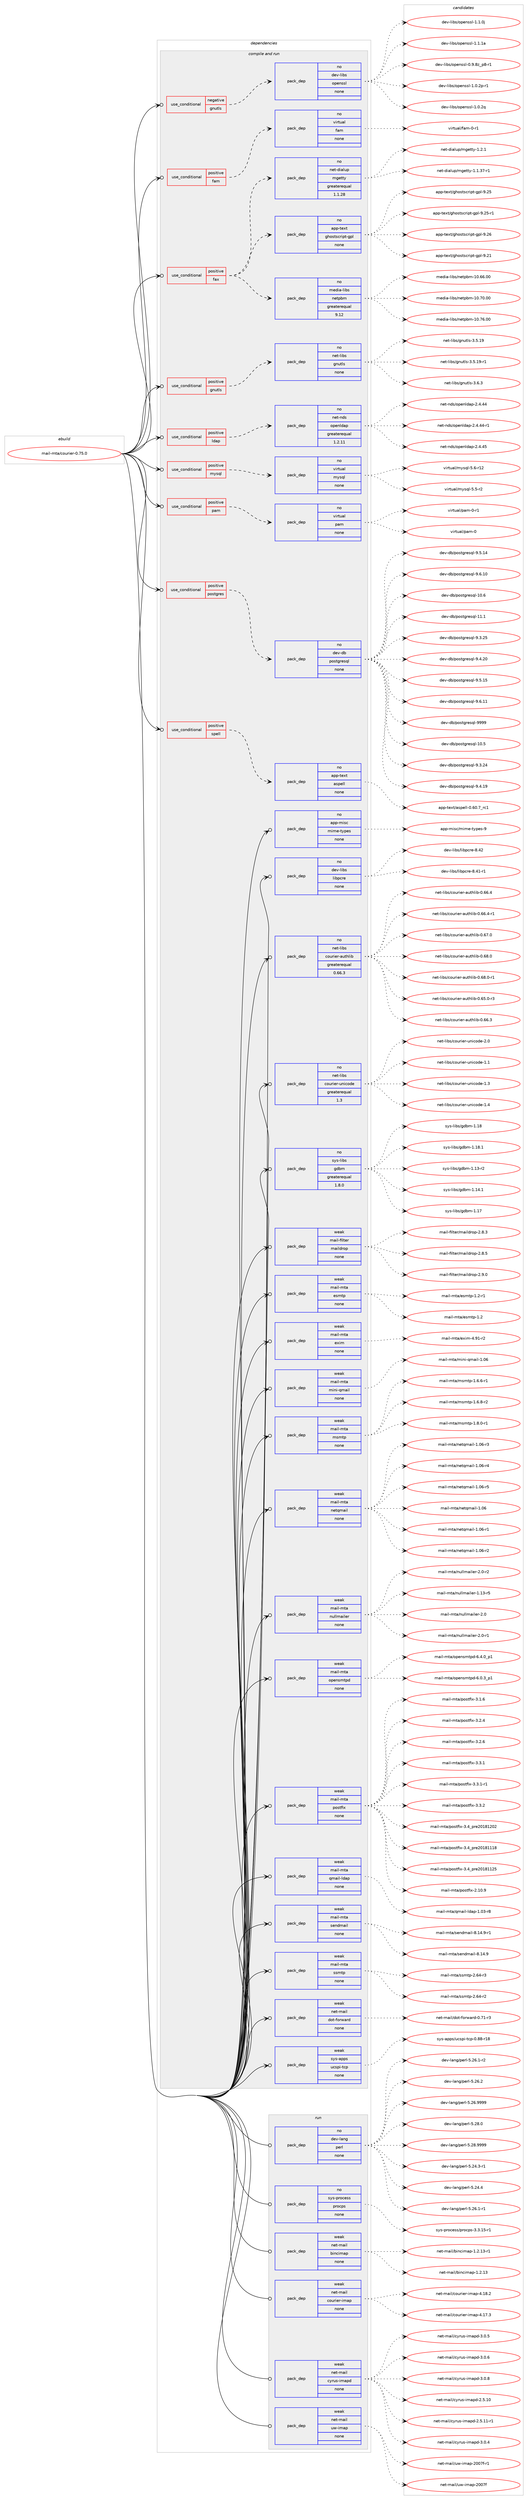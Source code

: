 digraph prolog {

# *************
# Graph options
# *************

newrank=true;
concentrate=true;
compound=true;
graph [rankdir=LR,fontname=Helvetica,fontsize=10,ranksep=1.5];#, ranksep=2.5, nodesep=0.2];
edge  [arrowhead=vee];
node  [fontname=Helvetica,fontsize=10];

# **********
# The ebuild
# **********

subgraph cluster_leftcol {
color=gray;
rank=same;
label=<<i>ebuild</i>>;
id [label="mail-mta/courier-0.75.0", color=red, width=4, href="../mail-mta/courier-0.75.0.svg"];
}

# ****************
# The dependencies
# ****************

subgraph cluster_midcol {
color=gray;
label=<<i>dependencies</i>>;
subgraph cluster_compile {
fillcolor="#eeeeee";
style=filled;
label=<<i>compile</i>>;
}
subgraph cluster_compileandrun {
fillcolor="#eeeeee";
style=filled;
label=<<i>compile and run</i>>;
subgraph cond380 {
dependency3087 [label=<<TABLE BORDER="0" CELLBORDER="1" CELLSPACING="0" CELLPADDING="4"><TR><TD ROWSPAN="3" CELLPADDING="10">use_conditional</TD></TR><TR><TD>negative</TD></TR><TR><TD>gnutls</TD></TR></TABLE>>, shape=none, color=red];
subgraph pack2605 {
dependency3088 [label=<<TABLE BORDER="0" CELLBORDER="1" CELLSPACING="0" CELLPADDING="4" WIDTH="220"><TR><TD ROWSPAN="6" CELLPADDING="30">pack_dep</TD></TR><TR><TD WIDTH="110">no</TD></TR><TR><TD>dev-libs</TD></TR><TR><TD>openssl</TD></TR><TR><TD>none</TD></TR><TR><TD></TD></TR></TABLE>>, shape=none, color=blue];
}
dependency3087:e -> dependency3088:w [weight=20,style="dashed",arrowhead="vee"];
}
id:e -> dependency3087:w [weight=20,style="solid",arrowhead="odotvee"];
subgraph cond381 {
dependency3089 [label=<<TABLE BORDER="0" CELLBORDER="1" CELLSPACING="0" CELLPADDING="4"><TR><TD ROWSPAN="3" CELLPADDING="10">use_conditional</TD></TR><TR><TD>positive</TD></TR><TR><TD>fam</TD></TR></TABLE>>, shape=none, color=red];
subgraph pack2606 {
dependency3090 [label=<<TABLE BORDER="0" CELLBORDER="1" CELLSPACING="0" CELLPADDING="4" WIDTH="220"><TR><TD ROWSPAN="6" CELLPADDING="30">pack_dep</TD></TR><TR><TD WIDTH="110">no</TD></TR><TR><TD>virtual</TD></TR><TR><TD>fam</TD></TR><TR><TD>none</TD></TR><TR><TD></TD></TR></TABLE>>, shape=none, color=blue];
}
dependency3089:e -> dependency3090:w [weight=20,style="dashed",arrowhead="vee"];
}
id:e -> dependency3089:w [weight=20,style="solid",arrowhead="odotvee"];
subgraph cond382 {
dependency3091 [label=<<TABLE BORDER="0" CELLBORDER="1" CELLSPACING="0" CELLPADDING="4"><TR><TD ROWSPAN="3" CELLPADDING="10">use_conditional</TD></TR><TR><TD>positive</TD></TR><TR><TD>fax</TD></TR></TABLE>>, shape=none, color=red];
subgraph pack2607 {
dependency3092 [label=<<TABLE BORDER="0" CELLBORDER="1" CELLSPACING="0" CELLPADDING="4" WIDTH="220"><TR><TD ROWSPAN="6" CELLPADDING="30">pack_dep</TD></TR><TR><TD WIDTH="110">no</TD></TR><TR><TD>media-libs</TD></TR><TR><TD>netpbm</TD></TR><TR><TD>greaterequal</TD></TR><TR><TD>9.12</TD></TR></TABLE>>, shape=none, color=blue];
}
dependency3091:e -> dependency3092:w [weight=20,style="dashed",arrowhead="vee"];
subgraph pack2608 {
dependency3093 [label=<<TABLE BORDER="0" CELLBORDER="1" CELLSPACING="0" CELLPADDING="4" WIDTH="220"><TR><TD ROWSPAN="6" CELLPADDING="30">pack_dep</TD></TR><TR><TD WIDTH="110">no</TD></TR><TR><TD>app-text</TD></TR><TR><TD>ghostscript-gpl</TD></TR><TR><TD>none</TD></TR><TR><TD></TD></TR></TABLE>>, shape=none, color=blue];
}
dependency3091:e -> dependency3093:w [weight=20,style="dashed",arrowhead="vee"];
subgraph pack2609 {
dependency3094 [label=<<TABLE BORDER="0" CELLBORDER="1" CELLSPACING="0" CELLPADDING="4" WIDTH="220"><TR><TD ROWSPAN="6" CELLPADDING="30">pack_dep</TD></TR><TR><TD WIDTH="110">no</TD></TR><TR><TD>net-dialup</TD></TR><TR><TD>mgetty</TD></TR><TR><TD>greaterequal</TD></TR><TR><TD>1.1.28</TD></TR></TABLE>>, shape=none, color=blue];
}
dependency3091:e -> dependency3094:w [weight=20,style="dashed",arrowhead="vee"];
}
id:e -> dependency3091:w [weight=20,style="solid",arrowhead="odotvee"];
subgraph cond383 {
dependency3095 [label=<<TABLE BORDER="0" CELLBORDER="1" CELLSPACING="0" CELLPADDING="4"><TR><TD ROWSPAN="3" CELLPADDING="10">use_conditional</TD></TR><TR><TD>positive</TD></TR><TR><TD>gnutls</TD></TR></TABLE>>, shape=none, color=red];
subgraph pack2610 {
dependency3096 [label=<<TABLE BORDER="0" CELLBORDER="1" CELLSPACING="0" CELLPADDING="4" WIDTH="220"><TR><TD ROWSPAN="6" CELLPADDING="30">pack_dep</TD></TR><TR><TD WIDTH="110">no</TD></TR><TR><TD>net-libs</TD></TR><TR><TD>gnutls</TD></TR><TR><TD>none</TD></TR><TR><TD></TD></TR></TABLE>>, shape=none, color=blue];
}
dependency3095:e -> dependency3096:w [weight=20,style="dashed",arrowhead="vee"];
}
id:e -> dependency3095:w [weight=20,style="solid",arrowhead="odotvee"];
subgraph cond384 {
dependency3097 [label=<<TABLE BORDER="0" CELLBORDER="1" CELLSPACING="0" CELLPADDING="4"><TR><TD ROWSPAN="3" CELLPADDING="10">use_conditional</TD></TR><TR><TD>positive</TD></TR><TR><TD>ldap</TD></TR></TABLE>>, shape=none, color=red];
subgraph pack2611 {
dependency3098 [label=<<TABLE BORDER="0" CELLBORDER="1" CELLSPACING="0" CELLPADDING="4" WIDTH="220"><TR><TD ROWSPAN="6" CELLPADDING="30">pack_dep</TD></TR><TR><TD WIDTH="110">no</TD></TR><TR><TD>net-nds</TD></TR><TR><TD>openldap</TD></TR><TR><TD>greaterequal</TD></TR><TR><TD>1.2.11</TD></TR></TABLE>>, shape=none, color=blue];
}
dependency3097:e -> dependency3098:w [weight=20,style="dashed",arrowhead="vee"];
}
id:e -> dependency3097:w [weight=20,style="solid",arrowhead="odotvee"];
subgraph cond385 {
dependency3099 [label=<<TABLE BORDER="0" CELLBORDER="1" CELLSPACING="0" CELLPADDING="4"><TR><TD ROWSPAN="3" CELLPADDING="10">use_conditional</TD></TR><TR><TD>positive</TD></TR><TR><TD>mysql</TD></TR></TABLE>>, shape=none, color=red];
subgraph pack2612 {
dependency3100 [label=<<TABLE BORDER="0" CELLBORDER="1" CELLSPACING="0" CELLPADDING="4" WIDTH="220"><TR><TD ROWSPAN="6" CELLPADDING="30">pack_dep</TD></TR><TR><TD WIDTH="110">no</TD></TR><TR><TD>virtual</TD></TR><TR><TD>mysql</TD></TR><TR><TD>none</TD></TR><TR><TD></TD></TR></TABLE>>, shape=none, color=blue];
}
dependency3099:e -> dependency3100:w [weight=20,style="dashed",arrowhead="vee"];
}
id:e -> dependency3099:w [weight=20,style="solid",arrowhead="odotvee"];
subgraph cond386 {
dependency3101 [label=<<TABLE BORDER="0" CELLBORDER="1" CELLSPACING="0" CELLPADDING="4"><TR><TD ROWSPAN="3" CELLPADDING="10">use_conditional</TD></TR><TR><TD>positive</TD></TR><TR><TD>pam</TD></TR></TABLE>>, shape=none, color=red];
subgraph pack2613 {
dependency3102 [label=<<TABLE BORDER="0" CELLBORDER="1" CELLSPACING="0" CELLPADDING="4" WIDTH="220"><TR><TD ROWSPAN="6" CELLPADDING="30">pack_dep</TD></TR><TR><TD WIDTH="110">no</TD></TR><TR><TD>virtual</TD></TR><TR><TD>pam</TD></TR><TR><TD>none</TD></TR><TR><TD></TD></TR></TABLE>>, shape=none, color=blue];
}
dependency3101:e -> dependency3102:w [weight=20,style="dashed",arrowhead="vee"];
}
id:e -> dependency3101:w [weight=20,style="solid",arrowhead="odotvee"];
subgraph cond387 {
dependency3103 [label=<<TABLE BORDER="0" CELLBORDER="1" CELLSPACING="0" CELLPADDING="4"><TR><TD ROWSPAN="3" CELLPADDING="10">use_conditional</TD></TR><TR><TD>positive</TD></TR><TR><TD>postgres</TD></TR></TABLE>>, shape=none, color=red];
subgraph pack2614 {
dependency3104 [label=<<TABLE BORDER="0" CELLBORDER="1" CELLSPACING="0" CELLPADDING="4" WIDTH="220"><TR><TD ROWSPAN="6" CELLPADDING="30">pack_dep</TD></TR><TR><TD WIDTH="110">no</TD></TR><TR><TD>dev-db</TD></TR><TR><TD>postgresql</TD></TR><TR><TD>none</TD></TR><TR><TD></TD></TR></TABLE>>, shape=none, color=blue];
}
dependency3103:e -> dependency3104:w [weight=20,style="dashed",arrowhead="vee"];
}
id:e -> dependency3103:w [weight=20,style="solid",arrowhead="odotvee"];
subgraph cond388 {
dependency3105 [label=<<TABLE BORDER="0" CELLBORDER="1" CELLSPACING="0" CELLPADDING="4"><TR><TD ROWSPAN="3" CELLPADDING="10">use_conditional</TD></TR><TR><TD>positive</TD></TR><TR><TD>spell</TD></TR></TABLE>>, shape=none, color=red];
subgraph pack2615 {
dependency3106 [label=<<TABLE BORDER="0" CELLBORDER="1" CELLSPACING="0" CELLPADDING="4" WIDTH="220"><TR><TD ROWSPAN="6" CELLPADDING="30">pack_dep</TD></TR><TR><TD WIDTH="110">no</TD></TR><TR><TD>app-text</TD></TR><TR><TD>aspell</TD></TR><TR><TD>none</TD></TR><TR><TD></TD></TR></TABLE>>, shape=none, color=blue];
}
dependency3105:e -> dependency3106:w [weight=20,style="dashed",arrowhead="vee"];
}
id:e -> dependency3105:w [weight=20,style="solid",arrowhead="odotvee"];
subgraph pack2616 {
dependency3107 [label=<<TABLE BORDER="0" CELLBORDER="1" CELLSPACING="0" CELLPADDING="4" WIDTH="220"><TR><TD ROWSPAN="6" CELLPADDING="30">pack_dep</TD></TR><TR><TD WIDTH="110">no</TD></TR><TR><TD>app-misc</TD></TR><TR><TD>mime-types</TD></TR><TR><TD>none</TD></TR><TR><TD></TD></TR></TABLE>>, shape=none, color=blue];
}
id:e -> dependency3107:w [weight=20,style="solid",arrowhead="odotvee"];
subgraph pack2617 {
dependency3108 [label=<<TABLE BORDER="0" CELLBORDER="1" CELLSPACING="0" CELLPADDING="4" WIDTH="220"><TR><TD ROWSPAN="6" CELLPADDING="30">pack_dep</TD></TR><TR><TD WIDTH="110">no</TD></TR><TR><TD>dev-libs</TD></TR><TR><TD>libpcre</TD></TR><TR><TD>none</TD></TR><TR><TD></TD></TR></TABLE>>, shape=none, color=blue];
}
id:e -> dependency3108:w [weight=20,style="solid",arrowhead="odotvee"];
subgraph pack2618 {
dependency3109 [label=<<TABLE BORDER="0" CELLBORDER="1" CELLSPACING="0" CELLPADDING="4" WIDTH="220"><TR><TD ROWSPAN="6" CELLPADDING="30">pack_dep</TD></TR><TR><TD WIDTH="110">no</TD></TR><TR><TD>net-libs</TD></TR><TR><TD>courier-authlib</TD></TR><TR><TD>greaterequal</TD></TR><TR><TD>0.66.3</TD></TR></TABLE>>, shape=none, color=blue];
}
id:e -> dependency3109:w [weight=20,style="solid",arrowhead="odotvee"];
subgraph pack2619 {
dependency3110 [label=<<TABLE BORDER="0" CELLBORDER="1" CELLSPACING="0" CELLPADDING="4" WIDTH="220"><TR><TD ROWSPAN="6" CELLPADDING="30">pack_dep</TD></TR><TR><TD WIDTH="110">no</TD></TR><TR><TD>net-libs</TD></TR><TR><TD>courier-unicode</TD></TR><TR><TD>greaterequal</TD></TR><TR><TD>1.3</TD></TR></TABLE>>, shape=none, color=blue];
}
id:e -> dependency3110:w [weight=20,style="solid",arrowhead="odotvee"];
subgraph pack2620 {
dependency3111 [label=<<TABLE BORDER="0" CELLBORDER="1" CELLSPACING="0" CELLPADDING="4" WIDTH="220"><TR><TD ROWSPAN="6" CELLPADDING="30">pack_dep</TD></TR><TR><TD WIDTH="110">no</TD></TR><TR><TD>sys-libs</TD></TR><TR><TD>gdbm</TD></TR><TR><TD>greaterequal</TD></TR><TR><TD>1.8.0</TD></TR></TABLE>>, shape=none, color=blue];
}
id:e -> dependency3111:w [weight=20,style="solid",arrowhead="odotvee"];
subgraph pack2621 {
dependency3112 [label=<<TABLE BORDER="0" CELLBORDER="1" CELLSPACING="0" CELLPADDING="4" WIDTH="220"><TR><TD ROWSPAN="6" CELLPADDING="30">pack_dep</TD></TR><TR><TD WIDTH="110">weak</TD></TR><TR><TD>mail-filter</TD></TR><TR><TD>maildrop</TD></TR><TR><TD>none</TD></TR><TR><TD></TD></TR></TABLE>>, shape=none, color=blue];
}
id:e -> dependency3112:w [weight=20,style="solid",arrowhead="odotvee"];
subgraph pack2622 {
dependency3113 [label=<<TABLE BORDER="0" CELLBORDER="1" CELLSPACING="0" CELLPADDING="4" WIDTH="220"><TR><TD ROWSPAN="6" CELLPADDING="30">pack_dep</TD></TR><TR><TD WIDTH="110">weak</TD></TR><TR><TD>mail-mta</TD></TR><TR><TD>esmtp</TD></TR><TR><TD>none</TD></TR><TR><TD></TD></TR></TABLE>>, shape=none, color=blue];
}
id:e -> dependency3113:w [weight=20,style="solid",arrowhead="odotvee"];
subgraph pack2623 {
dependency3114 [label=<<TABLE BORDER="0" CELLBORDER="1" CELLSPACING="0" CELLPADDING="4" WIDTH="220"><TR><TD ROWSPAN="6" CELLPADDING="30">pack_dep</TD></TR><TR><TD WIDTH="110">weak</TD></TR><TR><TD>mail-mta</TD></TR><TR><TD>exim</TD></TR><TR><TD>none</TD></TR><TR><TD></TD></TR></TABLE>>, shape=none, color=blue];
}
id:e -> dependency3114:w [weight=20,style="solid",arrowhead="odotvee"];
subgraph pack2624 {
dependency3115 [label=<<TABLE BORDER="0" CELLBORDER="1" CELLSPACING="0" CELLPADDING="4" WIDTH="220"><TR><TD ROWSPAN="6" CELLPADDING="30">pack_dep</TD></TR><TR><TD WIDTH="110">weak</TD></TR><TR><TD>mail-mta</TD></TR><TR><TD>mini-qmail</TD></TR><TR><TD>none</TD></TR><TR><TD></TD></TR></TABLE>>, shape=none, color=blue];
}
id:e -> dependency3115:w [weight=20,style="solid",arrowhead="odotvee"];
subgraph pack2625 {
dependency3116 [label=<<TABLE BORDER="0" CELLBORDER="1" CELLSPACING="0" CELLPADDING="4" WIDTH="220"><TR><TD ROWSPAN="6" CELLPADDING="30">pack_dep</TD></TR><TR><TD WIDTH="110">weak</TD></TR><TR><TD>mail-mta</TD></TR><TR><TD>msmtp</TD></TR><TR><TD>none</TD></TR><TR><TD></TD></TR></TABLE>>, shape=none, color=blue];
}
id:e -> dependency3116:w [weight=20,style="solid",arrowhead="odotvee"];
subgraph pack2626 {
dependency3117 [label=<<TABLE BORDER="0" CELLBORDER="1" CELLSPACING="0" CELLPADDING="4" WIDTH="220"><TR><TD ROWSPAN="6" CELLPADDING="30">pack_dep</TD></TR><TR><TD WIDTH="110">weak</TD></TR><TR><TD>mail-mta</TD></TR><TR><TD>netqmail</TD></TR><TR><TD>none</TD></TR><TR><TD></TD></TR></TABLE>>, shape=none, color=blue];
}
id:e -> dependency3117:w [weight=20,style="solid",arrowhead="odotvee"];
subgraph pack2627 {
dependency3118 [label=<<TABLE BORDER="0" CELLBORDER="1" CELLSPACING="0" CELLPADDING="4" WIDTH="220"><TR><TD ROWSPAN="6" CELLPADDING="30">pack_dep</TD></TR><TR><TD WIDTH="110">weak</TD></TR><TR><TD>mail-mta</TD></TR><TR><TD>nullmailer</TD></TR><TR><TD>none</TD></TR><TR><TD></TD></TR></TABLE>>, shape=none, color=blue];
}
id:e -> dependency3118:w [weight=20,style="solid",arrowhead="odotvee"];
subgraph pack2628 {
dependency3119 [label=<<TABLE BORDER="0" CELLBORDER="1" CELLSPACING="0" CELLPADDING="4" WIDTH="220"><TR><TD ROWSPAN="6" CELLPADDING="30">pack_dep</TD></TR><TR><TD WIDTH="110">weak</TD></TR><TR><TD>mail-mta</TD></TR><TR><TD>opensmtpd</TD></TR><TR><TD>none</TD></TR><TR><TD></TD></TR></TABLE>>, shape=none, color=blue];
}
id:e -> dependency3119:w [weight=20,style="solid",arrowhead="odotvee"];
subgraph pack2629 {
dependency3120 [label=<<TABLE BORDER="0" CELLBORDER="1" CELLSPACING="0" CELLPADDING="4" WIDTH="220"><TR><TD ROWSPAN="6" CELLPADDING="30">pack_dep</TD></TR><TR><TD WIDTH="110">weak</TD></TR><TR><TD>mail-mta</TD></TR><TR><TD>postfix</TD></TR><TR><TD>none</TD></TR><TR><TD></TD></TR></TABLE>>, shape=none, color=blue];
}
id:e -> dependency3120:w [weight=20,style="solid",arrowhead="odotvee"];
subgraph pack2630 {
dependency3121 [label=<<TABLE BORDER="0" CELLBORDER="1" CELLSPACING="0" CELLPADDING="4" WIDTH="220"><TR><TD ROWSPAN="6" CELLPADDING="30">pack_dep</TD></TR><TR><TD WIDTH="110">weak</TD></TR><TR><TD>mail-mta</TD></TR><TR><TD>qmail-ldap</TD></TR><TR><TD>none</TD></TR><TR><TD></TD></TR></TABLE>>, shape=none, color=blue];
}
id:e -> dependency3121:w [weight=20,style="solid",arrowhead="odotvee"];
subgraph pack2631 {
dependency3122 [label=<<TABLE BORDER="0" CELLBORDER="1" CELLSPACING="0" CELLPADDING="4" WIDTH="220"><TR><TD ROWSPAN="6" CELLPADDING="30">pack_dep</TD></TR><TR><TD WIDTH="110">weak</TD></TR><TR><TD>mail-mta</TD></TR><TR><TD>sendmail</TD></TR><TR><TD>none</TD></TR><TR><TD></TD></TR></TABLE>>, shape=none, color=blue];
}
id:e -> dependency3122:w [weight=20,style="solid",arrowhead="odotvee"];
subgraph pack2632 {
dependency3123 [label=<<TABLE BORDER="0" CELLBORDER="1" CELLSPACING="0" CELLPADDING="4" WIDTH="220"><TR><TD ROWSPAN="6" CELLPADDING="30">pack_dep</TD></TR><TR><TD WIDTH="110">weak</TD></TR><TR><TD>mail-mta</TD></TR><TR><TD>ssmtp</TD></TR><TR><TD>none</TD></TR><TR><TD></TD></TR></TABLE>>, shape=none, color=blue];
}
id:e -> dependency3123:w [weight=20,style="solid",arrowhead="odotvee"];
subgraph pack2633 {
dependency3124 [label=<<TABLE BORDER="0" CELLBORDER="1" CELLSPACING="0" CELLPADDING="4" WIDTH="220"><TR><TD ROWSPAN="6" CELLPADDING="30">pack_dep</TD></TR><TR><TD WIDTH="110">weak</TD></TR><TR><TD>net-mail</TD></TR><TR><TD>dot-forward</TD></TR><TR><TD>none</TD></TR><TR><TD></TD></TR></TABLE>>, shape=none, color=blue];
}
id:e -> dependency3124:w [weight=20,style="solid",arrowhead="odotvee"];
subgraph pack2634 {
dependency3125 [label=<<TABLE BORDER="0" CELLBORDER="1" CELLSPACING="0" CELLPADDING="4" WIDTH="220"><TR><TD ROWSPAN="6" CELLPADDING="30">pack_dep</TD></TR><TR><TD WIDTH="110">weak</TD></TR><TR><TD>sys-apps</TD></TR><TR><TD>ucspi-tcp</TD></TR><TR><TD>none</TD></TR><TR><TD></TD></TR></TABLE>>, shape=none, color=blue];
}
id:e -> dependency3125:w [weight=20,style="solid",arrowhead="odotvee"];
}
subgraph cluster_run {
fillcolor="#eeeeee";
style=filled;
label=<<i>run</i>>;
subgraph pack2635 {
dependency3126 [label=<<TABLE BORDER="0" CELLBORDER="1" CELLSPACING="0" CELLPADDING="4" WIDTH="220"><TR><TD ROWSPAN="6" CELLPADDING="30">pack_dep</TD></TR><TR><TD WIDTH="110">no</TD></TR><TR><TD>dev-lang</TD></TR><TR><TD>perl</TD></TR><TR><TD>none</TD></TR><TR><TD></TD></TR></TABLE>>, shape=none, color=blue];
}
id:e -> dependency3126:w [weight=20,style="solid",arrowhead="odot"];
subgraph pack2636 {
dependency3127 [label=<<TABLE BORDER="0" CELLBORDER="1" CELLSPACING="0" CELLPADDING="4" WIDTH="220"><TR><TD ROWSPAN="6" CELLPADDING="30">pack_dep</TD></TR><TR><TD WIDTH="110">no</TD></TR><TR><TD>sys-process</TD></TR><TR><TD>procps</TD></TR><TR><TD>none</TD></TR><TR><TD></TD></TR></TABLE>>, shape=none, color=blue];
}
id:e -> dependency3127:w [weight=20,style="solid",arrowhead="odot"];
subgraph pack2637 {
dependency3128 [label=<<TABLE BORDER="0" CELLBORDER="1" CELLSPACING="0" CELLPADDING="4" WIDTH="220"><TR><TD ROWSPAN="6" CELLPADDING="30">pack_dep</TD></TR><TR><TD WIDTH="110">weak</TD></TR><TR><TD>net-mail</TD></TR><TR><TD>bincimap</TD></TR><TR><TD>none</TD></TR><TR><TD></TD></TR></TABLE>>, shape=none, color=blue];
}
id:e -> dependency3128:w [weight=20,style="solid",arrowhead="odot"];
subgraph pack2638 {
dependency3129 [label=<<TABLE BORDER="0" CELLBORDER="1" CELLSPACING="0" CELLPADDING="4" WIDTH="220"><TR><TD ROWSPAN="6" CELLPADDING="30">pack_dep</TD></TR><TR><TD WIDTH="110">weak</TD></TR><TR><TD>net-mail</TD></TR><TR><TD>courier-imap</TD></TR><TR><TD>none</TD></TR><TR><TD></TD></TR></TABLE>>, shape=none, color=blue];
}
id:e -> dependency3129:w [weight=20,style="solid",arrowhead="odot"];
subgraph pack2639 {
dependency3130 [label=<<TABLE BORDER="0" CELLBORDER="1" CELLSPACING="0" CELLPADDING="4" WIDTH="220"><TR><TD ROWSPAN="6" CELLPADDING="30">pack_dep</TD></TR><TR><TD WIDTH="110">weak</TD></TR><TR><TD>net-mail</TD></TR><TR><TD>cyrus-imapd</TD></TR><TR><TD>none</TD></TR><TR><TD></TD></TR></TABLE>>, shape=none, color=blue];
}
id:e -> dependency3130:w [weight=20,style="solid",arrowhead="odot"];
subgraph pack2640 {
dependency3131 [label=<<TABLE BORDER="0" CELLBORDER="1" CELLSPACING="0" CELLPADDING="4" WIDTH="220"><TR><TD ROWSPAN="6" CELLPADDING="30">pack_dep</TD></TR><TR><TD WIDTH="110">weak</TD></TR><TR><TD>net-mail</TD></TR><TR><TD>uw-imap</TD></TR><TR><TD>none</TD></TR><TR><TD></TD></TR></TABLE>>, shape=none, color=blue];
}
id:e -> dependency3131:w [weight=20,style="solid",arrowhead="odot"];
}
}

# **************
# The candidates
# **************

subgraph cluster_choices {
rank=same;
color=gray;
label=<<i>candidates</i>>;

subgraph choice2605 {
color=black;
nodesep=1;
choice10010111845108105981154711111210111011511510845484657465612295112564511449 [label="dev-libs/openssl-0.9.8z_p8-r1", color=red, width=4,href="../dev-libs/openssl-0.9.8z_p8-r1.svg"];
choice1001011184510810598115471111121011101151151084549464846501124511449 [label="dev-libs/openssl-1.0.2p-r1", color=red, width=4,href="../dev-libs/openssl-1.0.2p-r1.svg"];
choice100101118451081059811547111112101110115115108454946484650113 [label="dev-libs/openssl-1.0.2q", color=red, width=4,href="../dev-libs/openssl-1.0.2q.svg"];
choice100101118451081059811547111112101110115115108454946494648106 [label="dev-libs/openssl-1.1.0j", color=red, width=4,href="../dev-libs/openssl-1.1.0j.svg"];
choice10010111845108105981154711111210111011511510845494649464997 [label="dev-libs/openssl-1.1.1a", color=red, width=4,href="../dev-libs/openssl-1.1.1a.svg"];
dependency3088:e -> choice10010111845108105981154711111210111011511510845484657465612295112564511449:w [style=dotted,weight="100"];
dependency3088:e -> choice1001011184510810598115471111121011101151151084549464846501124511449:w [style=dotted,weight="100"];
dependency3088:e -> choice100101118451081059811547111112101110115115108454946484650113:w [style=dotted,weight="100"];
dependency3088:e -> choice100101118451081059811547111112101110115115108454946494648106:w [style=dotted,weight="100"];
dependency3088:e -> choice10010111845108105981154711111210111011511510845494649464997:w [style=dotted,weight="100"];
}
subgraph choice2606 {
color=black;
nodesep=1;
choice11810511411611797108471029710945484511449 [label="virtual/fam-0-r1", color=red, width=4,href="../virtual/fam-0-r1.svg"];
dependency3090:e -> choice11810511411611797108471029710945484511449:w [style=dotted,weight="100"];
}
subgraph choice2607 {
color=black;
nodesep=1;
choice1091011001059745108105981154711010111611298109454948465454464848 [label="media-libs/netpbm-10.66.00", color=red, width=4,href="../media-libs/netpbm-10.66.00.svg"];
choice1091011001059745108105981154711010111611298109454948465548464848 [label="media-libs/netpbm-10.70.00", color=red, width=4,href="../media-libs/netpbm-10.70.00.svg"];
choice1091011001059745108105981154711010111611298109454948465554464848 [label="media-libs/netpbm-10.76.00", color=red, width=4,href="../media-libs/netpbm-10.76.00.svg"];
dependency3092:e -> choice1091011001059745108105981154711010111611298109454948465454464848:w [style=dotted,weight="100"];
dependency3092:e -> choice1091011001059745108105981154711010111611298109454948465548464848:w [style=dotted,weight="100"];
dependency3092:e -> choice1091011001059745108105981154711010111611298109454948465554464848:w [style=dotted,weight="100"];
}
subgraph choice2608 {
color=black;
nodesep=1;
choice97112112451161011201164710310411111511611599114105112116451031121084557465049 [label="app-text/ghostscript-gpl-9.21", color=red, width=4,href="../app-text/ghostscript-gpl-9.21.svg"];
choice97112112451161011201164710310411111511611599114105112116451031121084557465053 [label="app-text/ghostscript-gpl-9.25", color=red, width=4,href="../app-text/ghostscript-gpl-9.25.svg"];
choice971121124511610112011647103104111115116115991141051121164510311210845574650534511449 [label="app-text/ghostscript-gpl-9.25-r1", color=red, width=4,href="../app-text/ghostscript-gpl-9.25-r1.svg"];
choice97112112451161011201164710310411111511611599114105112116451031121084557465054 [label="app-text/ghostscript-gpl-9.26", color=red, width=4,href="../app-text/ghostscript-gpl-9.26.svg"];
dependency3093:e -> choice97112112451161011201164710310411111511611599114105112116451031121084557465049:w [style=dotted,weight="100"];
dependency3093:e -> choice97112112451161011201164710310411111511611599114105112116451031121084557465053:w [style=dotted,weight="100"];
dependency3093:e -> choice971121124511610112011647103104111115116115991141051121164510311210845574650534511449:w [style=dotted,weight="100"];
dependency3093:e -> choice97112112451161011201164710310411111511611599114105112116451031121084557465054:w [style=dotted,weight="100"];
}
subgraph choice2609 {
color=black;
nodesep=1;
choice110101116451001059710811711247109103101116116121454946494651554511449 [label="net-dialup/mgetty-1.1.37-r1", color=red, width=4,href="../net-dialup/mgetty-1.1.37-r1.svg"];
choice110101116451001059710811711247109103101116116121454946504649 [label="net-dialup/mgetty-1.2.1", color=red, width=4,href="../net-dialup/mgetty-1.2.1.svg"];
dependency3094:e -> choice110101116451001059710811711247109103101116116121454946494651554511449:w [style=dotted,weight="100"];
dependency3094:e -> choice110101116451001059710811711247109103101116116121454946504649:w [style=dotted,weight="100"];
}
subgraph choice2610 {
color=black;
nodesep=1;
choice11010111645108105981154710311011711610811545514653464957 [label="net-libs/gnutls-3.5.19", color=red, width=4,href="../net-libs/gnutls-3.5.19.svg"];
choice110101116451081059811547103110117116108115455146534649574511449 [label="net-libs/gnutls-3.5.19-r1", color=red, width=4,href="../net-libs/gnutls-3.5.19-r1.svg"];
choice110101116451081059811547103110117116108115455146544651 [label="net-libs/gnutls-3.6.3", color=red, width=4,href="../net-libs/gnutls-3.6.3.svg"];
dependency3096:e -> choice11010111645108105981154710311011711610811545514653464957:w [style=dotted,weight="100"];
dependency3096:e -> choice110101116451081059811547103110117116108115455146534649574511449:w [style=dotted,weight="100"];
dependency3096:e -> choice110101116451081059811547103110117116108115455146544651:w [style=dotted,weight="100"];
}
subgraph choice2611 {
color=black;
nodesep=1;
choice11010111645110100115471111121011101081009711245504652465252 [label="net-nds/openldap-2.4.44", color=red, width=4,href="../net-nds/openldap-2.4.44.svg"];
choice110101116451101001154711111210111010810097112455046524652524511449 [label="net-nds/openldap-2.4.44-r1", color=red, width=4,href="../net-nds/openldap-2.4.44-r1.svg"];
choice11010111645110100115471111121011101081009711245504652465253 [label="net-nds/openldap-2.4.45", color=red, width=4,href="../net-nds/openldap-2.4.45.svg"];
dependency3098:e -> choice11010111645110100115471111121011101081009711245504652465252:w [style=dotted,weight="100"];
dependency3098:e -> choice110101116451101001154711111210111010810097112455046524652524511449:w [style=dotted,weight="100"];
dependency3098:e -> choice11010111645110100115471111121011101081009711245504652465253:w [style=dotted,weight="100"];
}
subgraph choice2612 {
color=black;
nodesep=1;
choice1181051141161179710847109121115113108455346534511450 [label="virtual/mysql-5.5-r2", color=red, width=4,href="../virtual/mysql-5.5-r2.svg"];
choice118105114116117971084710912111511310845534654451144950 [label="virtual/mysql-5.6-r12", color=red, width=4,href="../virtual/mysql-5.6-r12.svg"];
dependency3100:e -> choice1181051141161179710847109121115113108455346534511450:w [style=dotted,weight="100"];
dependency3100:e -> choice118105114116117971084710912111511310845534654451144950:w [style=dotted,weight="100"];
}
subgraph choice2613 {
color=black;
nodesep=1;
choice1181051141161179710847112971094548 [label="virtual/pam-0", color=red, width=4,href="../virtual/pam-0.svg"];
choice11810511411611797108471129710945484511449 [label="virtual/pam-0-r1", color=red, width=4,href="../virtual/pam-0-r1.svg"];
dependency3102:e -> choice1181051141161179710847112971094548:w [style=dotted,weight="100"];
dependency3102:e -> choice11810511411611797108471129710945484511449:w [style=dotted,weight="100"];
}
subgraph choice2614 {
color=black;
nodesep=1;
choice1001011184510098471121111151161031141011151131084549484653 [label="dev-db/postgresql-10.5", color=red, width=4,href="../dev-db/postgresql-10.5.svg"];
choice10010111845100984711211111511610311410111511310845574651465052 [label="dev-db/postgresql-9.3.24", color=red, width=4,href="../dev-db/postgresql-9.3.24.svg"];
choice10010111845100984711211111511610311410111511310845574652464957 [label="dev-db/postgresql-9.4.19", color=red, width=4,href="../dev-db/postgresql-9.4.19.svg"];
choice10010111845100984711211111511610311410111511310845574653464952 [label="dev-db/postgresql-9.5.14", color=red, width=4,href="../dev-db/postgresql-9.5.14.svg"];
choice10010111845100984711211111511610311410111511310845574654464948 [label="dev-db/postgresql-9.6.10", color=red, width=4,href="../dev-db/postgresql-9.6.10.svg"];
choice1001011184510098471121111151161031141011151131084549484654 [label="dev-db/postgresql-10.6", color=red, width=4,href="../dev-db/postgresql-10.6.svg"];
choice1001011184510098471121111151161031141011151131084549494649 [label="dev-db/postgresql-11.1", color=red, width=4,href="../dev-db/postgresql-11.1.svg"];
choice10010111845100984711211111511610311410111511310845574651465053 [label="dev-db/postgresql-9.3.25", color=red, width=4,href="../dev-db/postgresql-9.3.25.svg"];
choice10010111845100984711211111511610311410111511310845574652465048 [label="dev-db/postgresql-9.4.20", color=red, width=4,href="../dev-db/postgresql-9.4.20.svg"];
choice10010111845100984711211111511610311410111511310845574653464953 [label="dev-db/postgresql-9.5.15", color=red, width=4,href="../dev-db/postgresql-9.5.15.svg"];
choice10010111845100984711211111511610311410111511310845574654464949 [label="dev-db/postgresql-9.6.11", color=red, width=4,href="../dev-db/postgresql-9.6.11.svg"];
choice1001011184510098471121111151161031141011151131084557575757 [label="dev-db/postgresql-9999", color=red, width=4,href="../dev-db/postgresql-9999.svg"];
dependency3104:e -> choice1001011184510098471121111151161031141011151131084549484653:w [style=dotted,weight="100"];
dependency3104:e -> choice10010111845100984711211111511610311410111511310845574651465052:w [style=dotted,weight="100"];
dependency3104:e -> choice10010111845100984711211111511610311410111511310845574652464957:w [style=dotted,weight="100"];
dependency3104:e -> choice10010111845100984711211111511610311410111511310845574653464952:w [style=dotted,weight="100"];
dependency3104:e -> choice10010111845100984711211111511610311410111511310845574654464948:w [style=dotted,weight="100"];
dependency3104:e -> choice1001011184510098471121111151161031141011151131084549484654:w [style=dotted,weight="100"];
dependency3104:e -> choice1001011184510098471121111151161031141011151131084549494649:w [style=dotted,weight="100"];
dependency3104:e -> choice10010111845100984711211111511610311410111511310845574651465053:w [style=dotted,weight="100"];
dependency3104:e -> choice10010111845100984711211111511610311410111511310845574652465048:w [style=dotted,weight="100"];
dependency3104:e -> choice10010111845100984711211111511610311410111511310845574653464953:w [style=dotted,weight="100"];
dependency3104:e -> choice10010111845100984711211111511610311410111511310845574654464949:w [style=dotted,weight="100"];
dependency3104:e -> choice1001011184510098471121111151161031141011151131084557575757:w [style=dotted,weight="100"];
}
subgraph choice2615 {
color=black;
nodesep=1;
choice9711211245116101120116479711511210110810845484654484655951149949 [label="app-text/aspell-0.60.7_rc1", color=red, width=4,href="../app-text/aspell-0.60.7_rc1.svg"];
dependency3106:e -> choice9711211245116101120116479711511210110810845484654484655951149949:w [style=dotted,weight="100"];
}
subgraph choice2616 {
color=black;
nodesep=1;
choice97112112451091051159947109105109101451161211121011154557 [label="app-misc/mime-types-9", color=red, width=4,href="../app-misc/mime-types-9.svg"];
dependency3107:e -> choice97112112451091051159947109105109101451161211121011154557:w [style=dotted,weight="100"];
}
subgraph choice2617 {
color=black;
nodesep=1;
choice100101118451081059811547108105981129911410145564652494511449 [label="dev-libs/libpcre-8.41-r1", color=red, width=4,href="../dev-libs/libpcre-8.41-r1.svg"];
choice10010111845108105981154710810598112991141014556465250 [label="dev-libs/libpcre-8.42", color=red, width=4,href="../dev-libs/libpcre-8.42.svg"];
dependency3108:e -> choice100101118451081059811547108105981129911410145564652494511449:w [style=dotted,weight="100"];
dependency3108:e -> choice10010111845108105981154710810598112991141014556465250:w [style=dotted,weight="100"];
}
subgraph choice2618 {
color=black;
nodesep=1;
choice11010111645108105981154799111117114105101114459711711610410810598454846545346484511451 [label="net-libs/courier-authlib-0.65.0-r3", color=red, width=4,href="../net-libs/courier-authlib-0.65.0-r3.svg"];
choice1101011164510810598115479911111711410510111445971171161041081059845484654544651 [label="net-libs/courier-authlib-0.66.3", color=red, width=4,href="../net-libs/courier-authlib-0.66.3.svg"];
choice1101011164510810598115479911111711410510111445971171161041081059845484654544652 [label="net-libs/courier-authlib-0.66.4", color=red, width=4,href="../net-libs/courier-authlib-0.66.4.svg"];
choice11010111645108105981154799111117114105101114459711711610410810598454846545446524511449 [label="net-libs/courier-authlib-0.66.4-r1", color=red, width=4,href="../net-libs/courier-authlib-0.66.4-r1.svg"];
choice1101011164510810598115479911111711410510111445971171161041081059845484654554648 [label="net-libs/courier-authlib-0.67.0", color=red, width=4,href="../net-libs/courier-authlib-0.67.0.svg"];
choice1101011164510810598115479911111711410510111445971171161041081059845484654564648 [label="net-libs/courier-authlib-0.68.0", color=red, width=4,href="../net-libs/courier-authlib-0.68.0.svg"];
choice11010111645108105981154799111117114105101114459711711610410810598454846545646484511449 [label="net-libs/courier-authlib-0.68.0-r1", color=red, width=4,href="../net-libs/courier-authlib-0.68.0-r1.svg"];
dependency3109:e -> choice11010111645108105981154799111117114105101114459711711610410810598454846545346484511451:w [style=dotted,weight="100"];
dependency3109:e -> choice1101011164510810598115479911111711410510111445971171161041081059845484654544651:w [style=dotted,weight="100"];
dependency3109:e -> choice1101011164510810598115479911111711410510111445971171161041081059845484654544652:w [style=dotted,weight="100"];
dependency3109:e -> choice11010111645108105981154799111117114105101114459711711610410810598454846545446524511449:w [style=dotted,weight="100"];
dependency3109:e -> choice1101011164510810598115479911111711410510111445971171161041081059845484654554648:w [style=dotted,weight="100"];
dependency3109:e -> choice1101011164510810598115479911111711410510111445971171161041081059845484654564648:w [style=dotted,weight="100"];
dependency3109:e -> choice11010111645108105981154799111117114105101114459711711610410810598454846545646484511449:w [style=dotted,weight="100"];
}
subgraph choice2619 {
color=black;
nodesep=1;
choice11010111645108105981154799111117114105101114451171101059911110010145494649 [label="net-libs/courier-unicode-1.1", color=red, width=4,href="../net-libs/courier-unicode-1.1.svg"];
choice11010111645108105981154799111117114105101114451171101059911110010145494651 [label="net-libs/courier-unicode-1.3", color=red, width=4,href="../net-libs/courier-unicode-1.3.svg"];
choice11010111645108105981154799111117114105101114451171101059911110010145494652 [label="net-libs/courier-unicode-1.4", color=red, width=4,href="../net-libs/courier-unicode-1.4.svg"];
choice11010111645108105981154799111117114105101114451171101059911110010145504648 [label="net-libs/courier-unicode-2.0", color=red, width=4,href="../net-libs/courier-unicode-2.0.svg"];
dependency3110:e -> choice11010111645108105981154799111117114105101114451171101059911110010145494649:w [style=dotted,weight="100"];
dependency3110:e -> choice11010111645108105981154799111117114105101114451171101059911110010145494651:w [style=dotted,weight="100"];
dependency3110:e -> choice11010111645108105981154799111117114105101114451171101059911110010145494652:w [style=dotted,weight="100"];
dependency3110:e -> choice11010111645108105981154799111117114105101114451171101059911110010145504648:w [style=dotted,weight="100"];
}
subgraph choice2620 {
color=black;
nodesep=1;
choice1151211154510810598115471031009810945494649514511450 [label="sys-libs/gdbm-1.13-r2", color=red, width=4,href="../sys-libs/gdbm-1.13-r2.svg"];
choice1151211154510810598115471031009810945494649524649 [label="sys-libs/gdbm-1.14.1", color=red, width=4,href="../sys-libs/gdbm-1.14.1.svg"];
choice115121115451081059811547103100981094549464955 [label="sys-libs/gdbm-1.17", color=red, width=4,href="../sys-libs/gdbm-1.17.svg"];
choice115121115451081059811547103100981094549464956 [label="sys-libs/gdbm-1.18", color=red, width=4,href="../sys-libs/gdbm-1.18.svg"];
choice1151211154510810598115471031009810945494649564649 [label="sys-libs/gdbm-1.18.1", color=red, width=4,href="../sys-libs/gdbm-1.18.1.svg"];
dependency3111:e -> choice1151211154510810598115471031009810945494649514511450:w [style=dotted,weight="100"];
dependency3111:e -> choice1151211154510810598115471031009810945494649524649:w [style=dotted,weight="100"];
dependency3111:e -> choice115121115451081059811547103100981094549464955:w [style=dotted,weight="100"];
dependency3111:e -> choice115121115451081059811547103100981094549464956:w [style=dotted,weight="100"];
dependency3111:e -> choice1151211154510810598115471031009810945494649564649:w [style=dotted,weight="100"];
}
subgraph choice2621 {
color=black;
nodesep=1;
choice10997105108451021051081161011144710997105108100114111112455046564651 [label="mail-filter/maildrop-2.8.3", color=red, width=4,href="../mail-filter/maildrop-2.8.3.svg"];
choice10997105108451021051081161011144710997105108100114111112455046564653 [label="mail-filter/maildrop-2.8.5", color=red, width=4,href="../mail-filter/maildrop-2.8.5.svg"];
choice10997105108451021051081161011144710997105108100114111112455046574648 [label="mail-filter/maildrop-2.9.0", color=red, width=4,href="../mail-filter/maildrop-2.9.0.svg"];
dependency3112:e -> choice10997105108451021051081161011144710997105108100114111112455046564651:w [style=dotted,weight="100"];
dependency3112:e -> choice10997105108451021051081161011144710997105108100114111112455046564653:w [style=dotted,weight="100"];
dependency3112:e -> choice10997105108451021051081161011144710997105108100114111112455046574648:w [style=dotted,weight="100"];
}
subgraph choice2622 {
color=black;
nodesep=1;
choice1099710510845109116974710111510911611245494650 [label="mail-mta/esmtp-1.2", color=red, width=4,href="../mail-mta/esmtp-1.2.svg"];
choice10997105108451091169747101115109116112454946504511449 [label="mail-mta/esmtp-1.2-r1", color=red, width=4,href="../mail-mta/esmtp-1.2-r1.svg"];
dependency3113:e -> choice1099710510845109116974710111510911611245494650:w [style=dotted,weight="100"];
dependency3113:e -> choice10997105108451091169747101115109116112454946504511449:w [style=dotted,weight="100"];
}
subgraph choice2623 {
color=black;
nodesep=1;
choice1099710510845109116974710112010510945524657494511450 [label="mail-mta/exim-4.91-r2", color=red, width=4,href="../mail-mta/exim-4.91-r2.svg"];
dependency3114:e -> choice1099710510845109116974710112010510945524657494511450:w [style=dotted,weight="100"];
}
subgraph choice2624 {
color=black;
nodesep=1;
choice1099710510845109116974710910511010545113109971051084549464854 [label="mail-mta/mini-qmail-1.06", color=red, width=4,href="../mail-mta/mini-qmail-1.06.svg"];
dependency3115:e -> choice1099710510845109116974710910511010545113109971051084549464854:w [style=dotted,weight="100"];
}
subgraph choice2625 {
color=black;
nodesep=1;
choice109971051084510911697471091151091161124549465446544511449 [label="mail-mta/msmtp-1.6.6-r1", color=red, width=4,href="../mail-mta/msmtp-1.6.6-r1.svg"];
choice109971051084510911697471091151091161124549465446564511450 [label="mail-mta/msmtp-1.6.8-r2", color=red, width=4,href="../mail-mta/msmtp-1.6.8-r2.svg"];
choice109971051084510911697471091151091161124549465646484511449 [label="mail-mta/msmtp-1.8.0-r1", color=red, width=4,href="../mail-mta/msmtp-1.8.0-r1.svg"];
dependency3116:e -> choice109971051084510911697471091151091161124549465446544511449:w [style=dotted,weight="100"];
dependency3116:e -> choice109971051084510911697471091151091161124549465446564511450:w [style=dotted,weight="100"];
dependency3116:e -> choice109971051084510911697471091151091161124549465646484511449:w [style=dotted,weight="100"];
}
subgraph choice2626 {
color=black;
nodesep=1;
choice10997105108451091169747110101116113109971051084549464854 [label="mail-mta/netqmail-1.06", color=red, width=4,href="../mail-mta/netqmail-1.06.svg"];
choice109971051084510911697471101011161131099710510845494648544511449 [label="mail-mta/netqmail-1.06-r1", color=red, width=4,href="../mail-mta/netqmail-1.06-r1.svg"];
choice109971051084510911697471101011161131099710510845494648544511450 [label="mail-mta/netqmail-1.06-r2", color=red, width=4,href="../mail-mta/netqmail-1.06-r2.svg"];
choice109971051084510911697471101011161131099710510845494648544511451 [label="mail-mta/netqmail-1.06-r3", color=red, width=4,href="../mail-mta/netqmail-1.06-r3.svg"];
choice109971051084510911697471101011161131099710510845494648544511452 [label="mail-mta/netqmail-1.06-r4", color=red, width=4,href="../mail-mta/netqmail-1.06-r4.svg"];
choice109971051084510911697471101011161131099710510845494648544511453 [label="mail-mta/netqmail-1.06-r5", color=red, width=4,href="../mail-mta/netqmail-1.06-r5.svg"];
dependency3117:e -> choice10997105108451091169747110101116113109971051084549464854:w [style=dotted,weight="100"];
dependency3117:e -> choice109971051084510911697471101011161131099710510845494648544511449:w [style=dotted,weight="100"];
dependency3117:e -> choice109971051084510911697471101011161131099710510845494648544511450:w [style=dotted,weight="100"];
dependency3117:e -> choice109971051084510911697471101011161131099710510845494648544511451:w [style=dotted,weight="100"];
dependency3117:e -> choice109971051084510911697471101011161131099710510845494648544511452:w [style=dotted,weight="100"];
dependency3117:e -> choice109971051084510911697471101011161131099710510845494648544511453:w [style=dotted,weight="100"];
}
subgraph choice2627 {
color=black;
nodesep=1;
choice109971051084510911697471101171081081099710510810111445494649514511453 [label="mail-mta/nullmailer-1.13-r5", color=red, width=4,href="../mail-mta/nullmailer-1.13-r5.svg"];
choice109971051084510911697471101171081081099710510810111445504648 [label="mail-mta/nullmailer-2.0", color=red, width=4,href="../mail-mta/nullmailer-2.0.svg"];
choice1099710510845109116974711011710810810997105108101114455046484511449 [label="mail-mta/nullmailer-2.0-r1", color=red, width=4,href="../mail-mta/nullmailer-2.0-r1.svg"];
choice1099710510845109116974711011710810810997105108101114455046484511450 [label="mail-mta/nullmailer-2.0-r2", color=red, width=4,href="../mail-mta/nullmailer-2.0-r2.svg"];
dependency3118:e -> choice109971051084510911697471101171081081099710510810111445494649514511453:w [style=dotted,weight="100"];
dependency3118:e -> choice109971051084510911697471101171081081099710510810111445504648:w [style=dotted,weight="100"];
dependency3118:e -> choice1099710510845109116974711011710810810997105108101114455046484511449:w [style=dotted,weight="100"];
dependency3118:e -> choice1099710510845109116974711011710810810997105108101114455046484511450:w [style=dotted,weight="100"];
}
subgraph choice2628 {
color=black;
nodesep=1;
choice109971051084510911697471111121011101151091161121004554464846519511249 [label="mail-mta/opensmtpd-6.0.3_p1", color=red, width=4,href="../mail-mta/opensmtpd-6.0.3_p1.svg"];
choice109971051084510911697471111121011101151091161121004554465246489511249 [label="mail-mta/opensmtpd-6.4.0_p1", color=red, width=4,href="../mail-mta/opensmtpd-6.4.0_p1.svg"];
dependency3119:e -> choice109971051084510911697471111121011101151091161121004554464846519511249:w [style=dotted,weight="100"];
dependency3119:e -> choice109971051084510911697471111121011101151091161121004554465246489511249:w [style=dotted,weight="100"];
}
subgraph choice2629 {
color=black;
nodesep=1;
choice1099710510845109116974711211111511610210512045514652951121141015048495649494956 [label="mail-mta/postfix-3.4_pre20181118", color=red, width=4,href="../mail-mta/postfix-3.4_pre20181118.svg"];
choice1099710510845109116974711211111511610210512045514652951121141015048495649495053 [label="mail-mta/postfix-3.4_pre20181125", color=red, width=4,href="../mail-mta/postfix-3.4_pre20181125.svg"];
choice1099710510845109116974711211111511610210512045504649484657 [label="mail-mta/postfix-2.10.9", color=red, width=4,href="../mail-mta/postfix-2.10.9.svg"];
choice10997105108451091169747112111115116102105120455146494654 [label="mail-mta/postfix-3.1.6", color=red, width=4,href="../mail-mta/postfix-3.1.6.svg"];
choice10997105108451091169747112111115116102105120455146504652 [label="mail-mta/postfix-3.2.4", color=red, width=4,href="../mail-mta/postfix-3.2.4.svg"];
choice10997105108451091169747112111115116102105120455146504654 [label="mail-mta/postfix-3.2.6", color=red, width=4,href="../mail-mta/postfix-3.2.6.svg"];
choice10997105108451091169747112111115116102105120455146514649 [label="mail-mta/postfix-3.3.1", color=red, width=4,href="../mail-mta/postfix-3.3.1.svg"];
choice109971051084510911697471121111151161021051204551465146494511449 [label="mail-mta/postfix-3.3.1-r1", color=red, width=4,href="../mail-mta/postfix-3.3.1-r1.svg"];
choice10997105108451091169747112111115116102105120455146514650 [label="mail-mta/postfix-3.3.2", color=red, width=4,href="../mail-mta/postfix-3.3.2.svg"];
choice1099710510845109116974711211111511610210512045514652951121141015048495649504850 [label="mail-mta/postfix-3.4_pre20181202", color=red, width=4,href="../mail-mta/postfix-3.4_pre20181202.svg"];
dependency3120:e -> choice1099710510845109116974711211111511610210512045514652951121141015048495649494956:w [style=dotted,weight="100"];
dependency3120:e -> choice1099710510845109116974711211111511610210512045514652951121141015048495649495053:w [style=dotted,weight="100"];
dependency3120:e -> choice1099710510845109116974711211111511610210512045504649484657:w [style=dotted,weight="100"];
dependency3120:e -> choice10997105108451091169747112111115116102105120455146494654:w [style=dotted,weight="100"];
dependency3120:e -> choice10997105108451091169747112111115116102105120455146504652:w [style=dotted,weight="100"];
dependency3120:e -> choice10997105108451091169747112111115116102105120455146504654:w [style=dotted,weight="100"];
dependency3120:e -> choice10997105108451091169747112111115116102105120455146514649:w [style=dotted,weight="100"];
dependency3120:e -> choice109971051084510911697471121111151161021051204551465146494511449:w [style=dotted,weight="100"];
dependency3120:e -> choice10997105108451091169747112111115116102105120455146514650:w [style=dotted,weight="100"];
dependency3120:e -> choice1099710510845109116974711211111511610210512045514652951121141015048495649504850:w [style=dotted,weight="100"];
}
subgraph choice2630 {
color=black;
nodesep=1;
choice1099710510845109116974711310997105108451081009711245494648514511456 [label="mail-mta/qmail-ldap-1.03-r8", color=red, width=4,href="../mail-mta/qmail-ldap-1.03-r8.svg"];
dependency3121:e -> choice1099710510845109116974711310997105108451081009711245494648514511456:w [style=dotted,weight="100"];
}
subgraph choice2631 {
color=black;
nodesep=1;
choice109971051084510911697471151011101001099710510845564649524657 [label="mail-mta/sendmail-8.14.9", color=red, width=4,href="../mail-mta/sendmail-8.14.9.svg"];
choice1099710510845109116974711510111010010997105108455646495246574511449 [label="mail-mta/sendmail-8.14.9-r1", color=red, width=4,href="../mail-mta/sendmail-8.14.9-r1.svg"];
dependency3122:e -> choice109971051084510911697471151011101001099710510845564649524657:w [style=dotted,weight="100"];
dependency3122:e -> choice1099710510845109116974711510111010010997105108455646495246574511449:w [style=dotted,weight="100"];
}
subgraph choice2632 {
color=black;
nodesep=1;
choice1099710510845109116974711511510911611245504654524511450 [label="mail-mta/ssmtp-2.64-r2", color=red, width=4,href="../mail-mta/ssmtp-2.64-r2.svg"];
choice1099710510845109116974711511510911611245504654524511451 [label="mail-mta/ssmtp-2.64-r3", color=red, width=4,href="../mail-mta/ssmtp-2.64-r3.svg"];
dependency3123:e -> choice1099710510845109116974711511510911611245504654524511450:w [style=dotted,weight="100"];
dependency3123:e -> choice1099710510845109116974711511510911611245504654524511451:w [style=dotted,weight="100"];
}
subgraph choice2633 {
color=black;
nodesep=1;
choice110101116451099710510847100111116451021111141199711410045484655494511451 [label="net-mail/dot-forward-0.71-r3", color=red, width=4,href="../net-mail/dot-forward-0.71-r3.svg"];
dependency3124:e -> choice110101116451099710510847100111116451021111141199711410045484655494511451:w [style=dotted,weight="100"];
}
subgraph choice2634 {
color=black;
nodesep=1;
choice1151211154597112112115471179911511210545116991124548465656451144956 [label="sys-apps/ucspi-tcp-0.88-r18", color=red, width=4,href="../sys-apps/ucspi-tcp-0.88-r18.svg"];
dependency3125:e -> choice1151211154597112112115471179911511210545116991124548465656451144956:w [style=dotted,weight="100"];
}
subgraph choice2635 {
color=black;
nodesep=1;
choice100101118451089711010347112101114108455346505246514511449 [label="dev-lang/perl-5.24.3-r1", color=red, width=4,href="../dev-lang/perl-5.24.3-r1.svg"];
choice10010111845108971101034711210111410845534650524652 [label="dev-lang/perl-5.24.4", color=red, width=4,href="../dev-lang/perl-5.24.4.svg"];
choice100101118451089711010347112101114108455346505446494511449 [label="dev-lang/perl-5.26.1-r1", color=red, width=4,href="../dev-lang/perl-5.26.1-r1.svg"];
choice100101118451089711010347112101114108455346505446494511450 [label="dev-lang/perl-5.26.1-r2", color=red, width=4,href="../dev-lang/perl-5.26.1-r2.svg"];
choice10010111845108971101034711210111410845534650544650 [label="dev-lang/perl-5.26.2", color=red, width=4,href="../dev-lang/perl-5.26.2.svg"];
choice10010111845108971101034711210111410845534650544657575757 [label="dev-lang/perl-5.26.9999", color=red, width=4,href="../dev-lang/perl-5.26.9999.svg"];
choice10010111845108971101034711210111410845534650564648 [label="dev-lang/perl-5.28.0", color=red, width=4,href="../dev-lang/perl-5.28.0.svg"];
choice10010111845108971101034711210111410845534650564657575757 [label="dev-lang/perl-5.28.9999", color=red, width=4,href="../dev-lang/perl-5.28.9999.svg"];
dependency3126:e -> choice100101118451089711010347112101114108455346505246514511449:w [style=dotted,weight="100"];
dependency3126:e -> choice10010111845108971101034711210111410845534650524652:w [style=dotted,weight="100"];
dependency3126:e -> choice100101118451089711010347112101114108455346505446494511449:w [style=dotted,weight="100"];
dependency3126:e -> choice100101118451089711010347112101114108455346505446494511450:w [style=dotted,weight="100"];
dependency3126:e -> choice10010111845108971101034711210111410845534650544650:w [style=dotted,weight="100"];
dependency3126:e -> choice10010111845108971101034711210111410845534650544657575757:w [style=dotted,weight="100"];
dependency3126:e -> choice10010111845108971101034711210111410845534650564648:w [style=dotted,weight="100"];
dependency3126:e -> choice10010111845108971101034711210111410845534650564657575757:w [style=dotted,weight="100"];
}
subgraph choice2636 {
color=black;
nodesep=1;
choice11512111545112114111991011151154711211411199112115455146514649534511449 [label="sys-process/procps-3.3.15-r1", color=red, width=4,href="../sys-process/procps-3.3.15-r1.svg"];
dependency3127:e -> choice11512111545112114111991011151154711211411199112115455146514649534511449:w [style=dotted,weight="100"];
}
subgraph choice2637 {
color=black;
nodesep=1;
choice11010111645109971051084798105110991051099711245494650464951 [label="net-mail/bincimap-1.2.13", color=red, width=4,href="../net-mail/bincimap-1.2.13.svg"];
choice110101116451099710510847981051109910510997112454946504649514511449 [label="net-mail/bincimap-1.2.13-r1", color=red, width=4,href="../net-mail/bincimap-1.2.13-r1.svg"];
dependency3128:e -> choice11010111645109971051084798105110991051099711245494650464951:w [style=dotted,weight="100"];
dependency3128:e -> choice110101116451099710510847981051109910510997112454946504649514511449:w [style=dotted,weight="100"];
}
subgraph choice2638 {
color=black;
nodesep=1;
choice11010111645109971051084799111117114105101114451051099711245524649554651 [label="net-mail/courier-imap-4.17.3", color=red, width=4,href="../net-mail/courier-imap-4.17.3.svg"];
choice11010111645109971051084799111117114105101114451051099711245524649564650 [label="net-mail/courier-imap-4.18.2", color=red, width=4,href="../net-mail/courier-imap-4.18.2.svg"];
dependency3129:e -> choice11010111645109971051084799111117114105101114451051099711245524649554651:w [style=dotted,weight="100"];
dependency3129:e -> choice11010111645109971051084799111117114105101114451051099711245524649564650:w [style=dotted,weight="100"];
}
subgraph choice2639 {
color=black;
nodesep=1;
choice11010111645109971051084799121114117115451051099711210045504653464948 [label="net-mail/cyrus-imapd-2.5.10", color=red, width=4,href="../net-mail/cyrus-imapd-2.5.10.svg"];
choice110101116451099710510847991211141171154510510997112100455046534649494511449 [label="net-mail/cyrus-imapd-2.5.11-r1", color=red, width=4,href="../net-mail/cyrus-imapd-2.5.11-r1.svg"];
choice110101116451099710510847991211141171154510510997112100455146484652 [label="net-mail/cyrus-imapd-3.0.4", color=red, width=4,href="../net-mail/cyrus-imapd-3.0.4.svg"];
choice110101116451099710510847991211141171154510510997112100455146484653 [label="net-mail/cyrus-imapd-3.0.5", color=red, width=4,href="../net-mail/cyrus-imapd-3.0.5.svg"];
choice110101116451099710510847991211141171154510510997112100455146484654 [label="net-mail/cyrus-imapd-3.0.6", color=red, width=4,href="../net-mail/cyrus-imapd-3.0.6.svg"];
choice110101116451099710510847991211141171154510510997112100455146484656 [label="net-mail/cyrus-imapd-3.0.8", color=red, width=4,href="../net-mail/cyrus-imapd-3.0.8.svg"];
dependency3130:e -> choice11010111645109971051084799121114117115451051099711210045504653464948:w [style=dotted,weight="100"];
dependency3130:e -> choice110101116451099710510847991211141171154510510997112100455046534649494511449:w [style=dotted,weight="100"];
dependency3130:e -> choice110101116451099710510847991211141171154510510997112100455146484652:w [style=dotted,weight="100"];
dependency3130:e -> choice110101116451099710510847991211141171154510510997112100455146484653:w [style=dotted,weight="100"];
dependency3130:e -> choice110101116451099710510847991211141171154510510997112100455146484654:w [style=dotted,weight="100"];
dependency3130:e -> choice110101116451099710510847991211141171154510510997112100455146484656:w [style=dotted,weight="100"];
}
subgraph choice2640 {
color=black;
nodesep=1;
choice11010111645109971051084711711945105109971124550484855102 [label="net-mail/uw-imap-2007f", color=red, width=4,href="../net-mail/uw-imap-2007f.svg"];
choice110101116451099710510847117119451051099711245504848551024511449 [label="net-mail/uw-imap-2007f-r1", color=red, width=4,href="../net-mail/uw-imap-2007f-r1.svg"];
dependency3131:e -> choice11010111645109971051084711711945105109971124550484855102:w [style=dotted,weight="100"];
dependency3131:e -> choice110101116451099710510847117119451051099711245504848551024511449:w [style=dotted,weight="100"];
}
}

}

